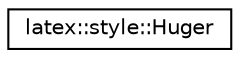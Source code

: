 digraph G
{
  edge [fontname="Helvetica",fontsize="10",labelfontname="Helvetica",labelfontsize="10"];
  node [fontname="Helvetica",fontsize="10",shape=record];
  rankdir="LR";
  Node1 [label="latex::style::Huger",height=0.2,width=0.4,color="black", fillcolor="white", style="filled",URL="$classlatex_1_1style_1_1Huger.html"];
}
